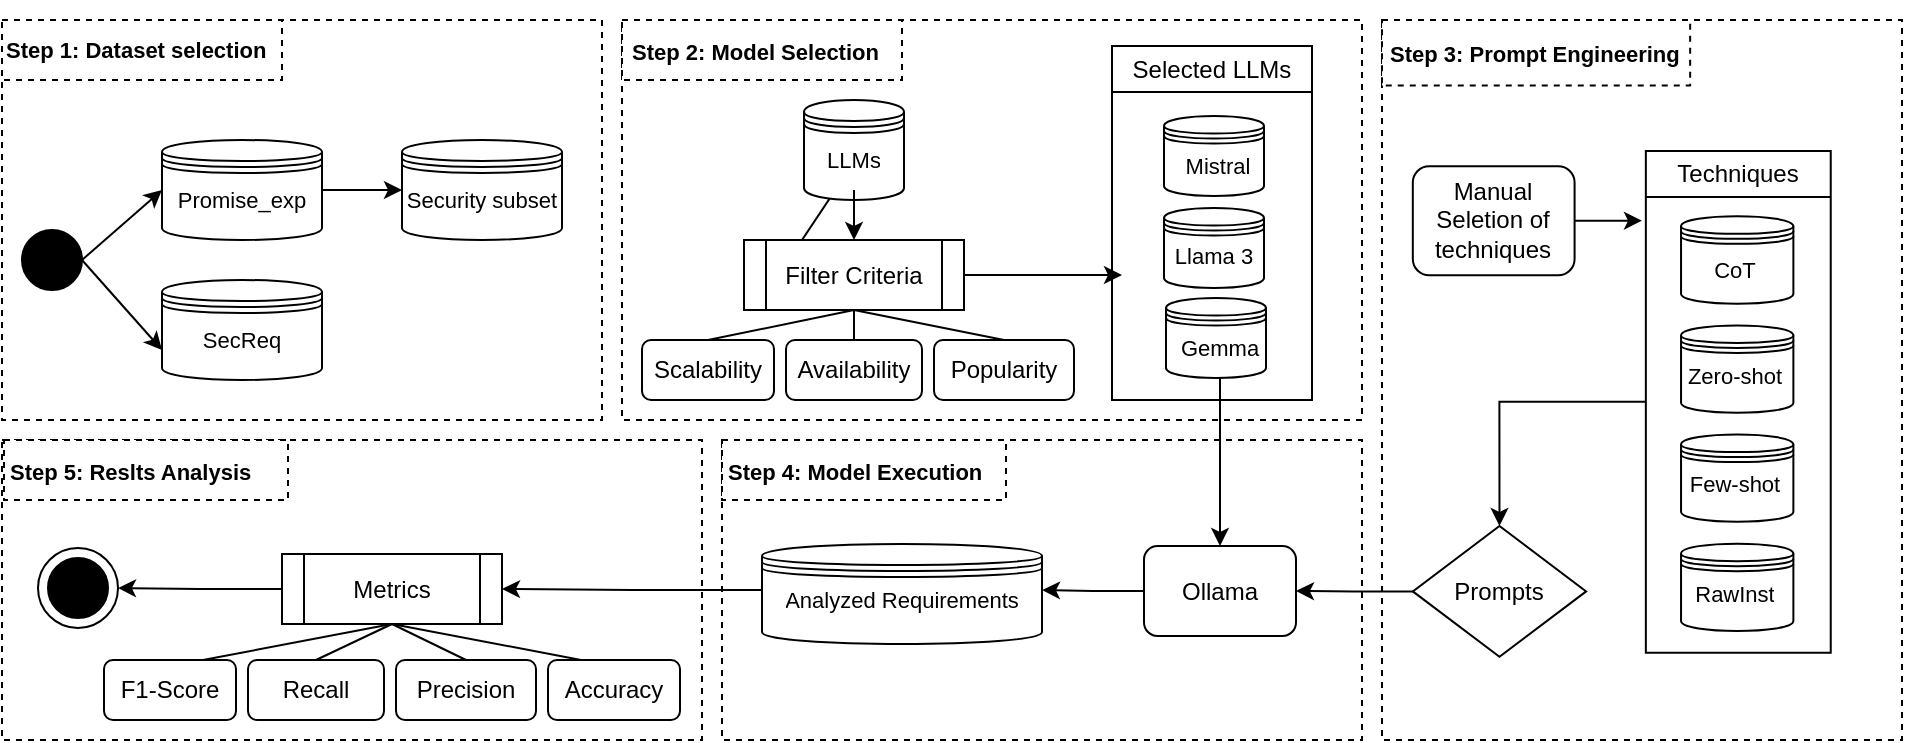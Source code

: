 <mxfile version="24.9.0">
  <diagram name="Página-1" id="BWKmwLroQX6Gjoo0kF_z">
    <mxGraphModel dx="1195" dy="643" grid="1" gridSize="10" guides="1" tooltips="1" connect="1" arrows="1" fold="1" page="0" pageScale="1" pageWidth="827" pageHeight="1169" math="0" shadow="0">
      <root>
        <mxCell id="0" />
        <mxCell id="1" parent="0" />
        <mxCell id="saF7w043Sqg9dMnj_X5P-2" value="" style="rounded=0;whiteSpace=wrap;html=1;dashed=1;" vertex="1" parent="1">
          <mxGeometry x="10" y="70" width="300" height="200" as="geometry" />
        </mxCell>
        <mxCell id="saF7w043Sqg9dMnj_X5P-6" value="" style="rounded=0;whiteSpace=wrap;html=1;dashed=1;" vertex="1" parent="1">
          <mxGeometry x="10" y="70" width="140" height="30" as="geometry" />
        </mxCell>
        <mxCell id="saF7w043Sqg9dMnj_X5P-8" value="&lt;h1 style=&quot;margin-top: 0px;&quot;&gt;&lt;font style=&quot;font-size: 11px;&quot;&gt;Step 1: Dataset selection&lt;/font&gt;&lt;/h1&gt;" style="text;html=1;whiteSpace=wrap;overflow=hidden;rounded=0;" vertex="1" parent="1">
          <mxGeometry x="10" y="60" width="140" height="40" as="geometry" />
        </mxCell>
        <mxCell id="saF7w043Sqg9dMnj_X5P-9" value="" style="ellipse;whiteSpace=wrap;html=1;aspect=fixed;fillColor=#000000;" vertex="1" parent="1">
          <mxGeometry x="20" y="175" width="30" height="30" as="geometry" />
        </mxCell>
        <mxCell id="saF7w043Sqg9dMnj_X5P-12" value="" style="shape=datastore;whiteSpace=wrap;html=1;" vertex="1" parent="1">
          <mxGeometry x="90" y="200" width="80" height="50" as="geometry" />
        </mxCell>
        <mxCell id="saF7w043Sqg9dMnj_X5P-15" value="" style="endArrow=classic;html=1;rounded=0;entryX=0;entryY=0.5;entryDx=0;entryDy=0;exitX=1;exitY=0.5;exitDx=0;exitDy=0;" edge="1" parent="1" source="saF7w043Sqg9dMnj_X5P-9" target="saF7w043Sqg9dMnj_X5P-11">
          <mxGeometry width="50" height="50" relative="1" as="geometry">
            <mxPoint x="60" y="170" as="sourcePoint" />
            <mxPoint x="110" y="120" as="targetPoint" />
          </mxGeometry>
        </mxCell>
        <mxCell id="saF7w043Sqg9dMnj_X5P-16" value="" style="endArrow=classic;html=1;rounded=0;entryX=0;entryY=0.7;entryDx=0;entryDy=0;exitX=1;exitY=0.5;exitDx=0;exitDy=0;" edge="1" parent="1" source="saF7w043Sqg9dMnj_X5P-9" target="saF7w043Sqg9dMnj_X5P-12">
          <mxGeometry width="50" height="50" relative="1" as="geometry">
            <mxPoint x="70" y="180" as="sourcePoint" />
            <mxPoint x="110" y="160" as="targetPoint" />
          </mxGeometry>
        </mxCell>
        <mxCell id="saF7w043Sqg9dMnj_X5P-18" value="&lt;h1 style=&quot;margin-top: 0px;&quot;&gt;&lt;font style=&quot;font-size: 11px; font-weight: normal;&quot;&gt;SecReq&lt;/font&gt;&lt;/h1&gt;" style="text;html=1;whiteSpace=wrap;overflow=hidden;rounded=0;align=center;" vertex="1" parent="1">
          <mxGeometry x="90" y="205" width="80" height="40" as="geometry" />
        </mxCell>
        <mxCell id="saF7w043Sqg9dMnj_X5P-32" value="" style="group" vertex="1" connectable="0" parent="1">
          <mxGeometry x="90" y="130" width="80" height="50" as="geometry" />
        </mxCell>
        <mxCell id="saF7w043Sqg9dMnj_X5P-11" value="" style="shape=datastore;whiteSpace=wrap;html=1;" vertex="1" parent="saF7w043Sqg9dMnj_X5P-32">
          <mxGeometry width="80" height="50" as="geometry" />
        </mxCell>
        <mxCell id="saF7w043Sqg9dMnj_X5P-17" value="&lt;h1 style=&quot;margin-top: 0px;&quot;&gt;&lt;font style=&quot;font-size: 11px; font-weight: normal;&quot;&gt;Promise_exp&lt;/font&gt;&lt;/h1&gt;" style="text;html=1;whiteSpace=wrap;overflow=hidden;rounded=0;align=center;" vertex="1" parent="saF7w043Sqg9dMnj_X5P-32">
          <mxGeometry y="5" width="80" height="40" as="geometry" />
        </mxCell>
        <mxCell id="saF7w043Sqg9dMnj_X5P-39" value="" style="rounded=0;whiteSpace=wrap;html=1;dashed=1;" vertex="1" parent="1">
          <mxGeometry x="320" y="70" width="370" height="200" as="geometry" />
        </mxCell>
        <mxCell id="saF7w043Sqg9dMnj_X5P-40" value="" style="rounded=0;whiteSpace=wrap;html=1;dashed=1;" vertex="1" parent="1">
          <mxGeometry x="320" y="70" width="140" height="30" as="geometry" />
        </mxCell>
        <mxCell id="saF7w043Sqg9dMnj_X5P-41" value="&lt;h1 style=&quot;margin-top: 0px;&quot;&gt;&lt;font style=&quot;font-size: 11px;&quot;&gt;Step 2: Model Selection&lt;/font&gt;&lt;/h1&gt;" style="text;html=1;whiteSpace=wrap;overflow=hidden;rounded=0;" vertex="1" parent="1">
          <mxGeometry x="323" y="61" width="140" height="40" as="geometry" />
        </mxCell>
        <mxCell id="saF7w043Sqg9dMnj_X5P-44" value="" style="endArrow=classic;html=1;rounded=0;entryX=0;entryY=0.5;entryDx=0;entryDy=0;exitX=1;exitY=0.5;exitDx=0;exitDy=0;" edge="1" parent="1" target="saF7w043Sqg9dMnj_X5P-51">
          <mxGeometry width="50" height="50" relative="1" as="geometry">
            <mxPoint x="400" y="195" as="sourcePoint" />
            <mxPoint x="450" y="120" as="targetPoint" />
          </mxGeometry>
        </mxCell>
        <mxCell id="saF7w043Sqg9dMnj_X5P-53" style="edgeStyle=orthogonalEdgeStyle;rounded=0;orthogonalLoop=1;jettySize=auto;html=1;exitX=1;exitY=0.5;exitDx=0;exitDy=0;" edge="1" parent="1" target="saF7w043Sqg9dMnj_X5P-48">
          <mxGeometry relative="1" as="geometry">
            <mxPoint x="520" y="160" as="sourcePoint" />
          </mxGeometry>
        </mxCell>
        <mxCell id="saF7w043Sqg9dMnj_X5P-57" value="" style="group" vertex="1" connectable="0" parent="1">
          <mxGeometry x="210" y="130" width="80" height="50" as="geometry" />
        </mxCell>
        <mxCell id="saF7w043Sqg9dMnj_X5P-31" value="" style="shape=datastore;whiteSpace=wrap;html=1;" vertex="1" parent="saF7w043Sqg9dMnj_X5P-57">
          <mxGeometry width="80" height="50" as="geometry" />
        </mxCell>
        <mxCell id="saF7w043Sqg9dMnj_X5P-35" value="&lt;h1 style=&quot;margin-top: 0px;&quot;&gt;&lt;span style=&quot;font-size: 11px; font-weight: 400;&quot;&gt;Security subset&lt;/span&gt;&lt;/h1&gt;" style="text;html=1;whiteSpace=wrap;overflow=hidden;rounded=0;align=center;" vertex="1" parent="saF7w043Sqg9dMnj_X5P-57">
          <mxGeometry y="5" width="80" height="40" as="geometry" />
        </mxCell>
        <mxCell id="saF7w043Sqg9dMnj_X5P-58" value="" style="edgeStyle=orthogonalEdgeStyle;rounded=0;orthogonalLoop=1;jettySize=auto;html=1;" edge="1" parent="1" source="saF7w043Sqg9dMnj_X5P-17" target="saF7w043Sqg9dMnj_X5P-35">
          <mxGeometry relative="1" as="geometry" />
        </mxCell>
        <mxCell id="saF7w043Sqg9dMnj_X5P-186" style="edgeStyle=orthogonalEdgeStyle;rounded=0;orthogonalLoop=1;jettySize=auto;html=1;" edge="1" parent="1" source="saF7w043Sqg9dMnj_X5P-62">
          <mxGeometry relative="1" as="geometry">
            <mxPoint x="570" y="197.5" as="targetPoint" />
          </mxGeometry>
        </mxCell>
        <mxCell id="saF7w043Sqg9dMnj_X5P-62" value="Filter Criteria" style="shape=process;whiteSpace=wrap;html=1;backgroundOutline=1;" vertex="1" parent="1">
          <mxGeometry x="381" y="180" width="110" height="35" as="geometry" />
        </mxCell>
        <mxCell id="saF7w043Sqg9dMnj_X5P-66" value="" style="group" vertex="1" connectable="0" parent="1">
          <mxGeometry x="330" y="230" width="216" height="30" as="geometry" />
        </mxCell>
        <mxCell id="saF7w043Sqg9dMnj_X5P-63" value="Scalability" style="rounded=1;whiteSpace=wrap;html=1;" vertex="1" parent="saF7w043Sqg9dMnj_X5P-66">
          <mxGeometry width="66" height="30" as="geometry" />
        </mxCell>
        <mxCell id="saF7w043Sqg9dMnj_X5P-64" value="Availability" style="rounded=1;whiteSpace=wrap;html=1;" vertex="1" parent="saF7w043Sqg9dMnj_X5P-66">
          <mxGeometry x="72" width="68" height="30" as="geometry" />
        </mxCell>
        <mxCell id="saF7w043Sqg9dMnj_X5P-65" value="Popularity" style="rounded=1;whiteSpace=wrap;html=1;" vertex="1" parent="saF7w043Sqg9dMnj_X5P-66">
          <mxGeometry x="146" width="70" height="30" as="geometry" />
        </mxCell>
        <mxCell id="saF7w043Sqg9dMnj_X5P-72" value="" style="endArrow=none;html=1;rounded=0;entryX=0.5;entryY=0;entryDx=0;entryDy=0;exitX=0.5;exitY=1;exitDx=0;exitDy=0;" edge="1" parent="1" source="saF7w043Sqg9dMnj_X5P-62" target="saF7w043Sqg9dMnj_X5P-64">
          <mxGeometry width="50" height="50" relative="1" as="geometry">
            <mxPoint x="360" y="320" as="sourcePoint" />
            <mxPoint x="410" y="270" as="targetPoint" />
          </mxGeometry>
        </mxCell>
        <mxCell id="saF7w043Sqg9dMnj_X5P-73" value="" style="endArrow=none;html=1;rounded=0;exitX=0.5;exitY=0;exitDx=0;exitDy=0;entryX=0.5;entryY=1;entryDx=0;entryDy=0;" edge="1" parent="1" source="saF7w043Sqg9dMnj_X5P-63" target="saF7w043Sqg9dMnj_X5P-62">
          <mxGeometry width="50" height="50" relative="1" as="geometry">
            <mxPoint x="360" y="320" as="sourcePoint" />
            <mxPoint x="460" y="170" as="targetPoint" />
          </mxGeometry>
        </mxCell>
        <mxCell id="saF7w043Sqg9dMnj_X5P-74" value="" style="endArrow=none;html=1;rounded=0;exitX=0.5;exitY=0;exitDx=0;exitDy=0;entryX=0.5;entryY=1;entryDx=0;entryDy=0;" edge="1" parent="1" source="saF7w043Sqg9dMnj_X5P-65" target="saF7w043Sqg9dMnj_X5P-62">
          <mxGeometry width="50" height="50" relative="1" as="geometry">
            <mxPoint x="440" y="230" as="sourcePoint" />
            <mxPoint x="470" y="180" as="targetPoint" />
          </mxGeometry>
        </mxCell>
        <mxCell id="saF7w043Sqg9dMnj_X5P-80" value="" style="group" vertex="1" connectable="0" parent="1">
          <mxGeometry x="411" y="110" width="50" height="50" as="geometry" />
        </mxCell>
        <mxCell id="saF7w043Sqg9dMnj_X5P-81" value="" style="shape=datastore;whiteSpace=wrap;html=1;" vertex="1" parent="saF7w043Sqg9dMnj_X5P-80">
          <mxGeometry width="50" height="50" as="geometry" />
        </mxCell>
        <mxCell id="saF7w043Sqg9dMnj_X5P-82" value="&lt;h1 style=&quot;margin-top: 0px;&quot;&gt;&lt;span style=&quot;font-size: 11px; font-weight: 400;&quot;&gt;LLMs&lt;/span&gt;&lt;/h1&gt;" style="text;html=1;whiteSpace=wrap;overflow=hidden;rounded=0;align=center;" vertex="1" parent="saF7w043Sqg9dMnj_X5P-80">
          <mxGeometry y="5" width="50" height="40" as="geometry" />
        </mxCell>
        <mxCell id="saF7w043Sqg9dMnj_X5P-83" style="edgeStyle=orthogonalEdgeStyle;rounded=0;orthogonalLoop=1;jettySize=auto;html=1;" edge="1" parent="1" source="saF7w043Sqg9dMnj_X5P-82" target="saF7w043Sqg9dMnj_X5P-62">
          <mxGeometry relative="1" as="geometry" />
        </mxCell>
        <mxCell id="saF7w043Sqg9dMnj_X5P-103" value="" style="group" vertex="1" connectable="0" parent="1">
          <mxGeometry x="591" y="118" width="60" height="50" as="geometry" />
        </mxCell>
        <mxCell id="saF7w043Sqg9dMnj_X5P-104" value="" style="shape=datastore;whiteSpace=wrap;html=1;" vertex="1" parent="saF7w043Sqg9dMnj_X5P-103">
          <mxGeometry width="50" height="40" as="geometry" />
        </mxCell>
        <mxCell id="saF7w043Sqg9dMnj_X5P-105" value="&lt;h1 style=&quot;margin-top: 0px;&quot;&gt;&lt;span style=&quot;font-size: 11px; font-weight: 400;&quot;&gt;Mistral&lt;/span&gt;&lt;/h1&gt;" style="text;html=1;whiteSpace=wrap;overflow=hidden;rounded=0;align=center;" vertex="1" parent="saF7w043Sqg9dMnj_X5P-103">
          <mxGeometry x="-3" width="60" height="40" as="geometry" />
        </mxCell>
        <mxCell id="saF7w043Sqg9dMnj_X5P-182" value="" style="group" vertex="1" connectable="0" parent="1">
          <mxGeometry x="586" y="163" width="60" height="41" as="geometry" />
        </mxCell>
        <mxCell id="saF7w043Sqg9dMnj_X5P-110" value="" style="shape=datastore;whiteSpace=wrap;html=1;" vertex="1" parent="saF7w043Sqg9dMnj_X5P-182">
          <mxGeometry x="5" y="1" width="50" height="40" as="geometry" />
        </mxCell>
        <mxCell id="saF7w043Sqg9dMnj_X5P-111" value="&lt;h1 style=&quot;margin-top: 0px;&quot;&gt;&lt;span style=&quot;font-size: 11px; font-weight: 400;&quot;&gt;Llama 3&lt;/span&gt;&lt;/h1&gt;" style="text;html=1;whiteSpace=wrap;overflow=hidden;rounded=0;align=center;" vertex="1" parent="saF7w043Sqg9dMnj_X5P-182">
          <mxGeometry width="60" height="40" as="geometry" />
        </mxCell>
        <mxCell id="saF7w043Sqg9dMnj_X5P-183" value="" style="group" vertex="1" connectable="0" parent="1">
          <mxGeometry x="589" y="209" width="60" height="40" as="geometry" />
        </mxCell>
        <mxCell id="saF7w043Sqg9dMnj_X5P-87" value="" style="shape=datastore;whiteSpace=wrap;html=1;" vertex="1" parent="saF7w043Sqg9dMnj_X5P-183">
          <mxGeometry x="3" width="50" height="40" as="geometry" />
        </mxCell>
        <mxCell id="saF7w043Sqg9dMnj_X5P-88" value="&lt;h1 style=&quot;margin-top: 0px;&quot;&gt;&lt;span style=&quot;font-size: 11px; font-weight: 400;&quot;&gt;Gemma&lt;/span&gt;&lt;/h1&gt;" style="text;html=1;whiteSpace=wrap;overflow=hidden;rounded=0;align=center;" vertex="1" parent="saF7w043Sqg9dMnj_X5P-183">
          <mxGeometry width="60" height="40" as="geometry" />
        </mxCell>
        <mxCell id="saF7w043Sqg9dMnj_X5P-185" value="&lt;span style=&quot;font-weight: normal;&quot;&gt;Selected LLMs&lt;/span&gt;" style="swimlane;whiteSpace=wrap;html=1;" vertex="1" parent="1">
          <mxGeometry x="565" y="83" width="100" height="177" as="geometry">
            <mxRectangle x="565" y="83" width="114" height="26" as="alternateBounds" />
          </mxGeometry>
        </mxCell>
        <mxCell id="saF7w043Sqg9dMnj_X5P-194" value="" style="group" vertex="1" connectable="0" parent="1">
          <mxGeometry x="700" y="70" width="260" height="360" as="geometry" />
        </mxCell>
        <mxCell id="saF7w043Sqg9dMnj_X5P-115" value="" style="rounded=0;whiteSpace=wrap;html=1;dashed=1;" vertex="1" parent="saF7w043Sqg9dMnj_X5P-194">
          <mxGeometry width="260" height="360" as="geometry" />
        </mxCell>
        <mxCell id="saF7w043Sqg9dMnj_X5P-116" value="" style="rounded=0;whiteSpace=wrap;html=1;dashed=1;" vertex="1" parent="saF7w043Sqg9dMnj_X5P-194">
          <mxGeometry width="154.074" height="32.727" as="geometry" />
        </mxCell>
        <mxCell id="saF7w043Sqg9dMnj_X5P-195" style="edgeStyle=orthogonalEdgeStyle;rounded=0;orthogonalLoop=1;jettySize=auto;html=1;exitX=1;exitY=0.5;exitDx=0;exitDy=0;" edge="1" parent="saF7w043Sqg9dMnj_X5P-194" source="saF7w043Sqg9dMnj_X5P-143">
          <mxGeometry relative="1" as="geometry">
            <mxPoint x="130" y="100.364" as="targetPoint" />
          </mxGeometry>
        </mxCell>
        <mxCell id="saF7w043Sqg9dMnj_X5P-143" value="Manual Seletion of techniques" style="rounded=1;whiteSpace=wrap;html=1;" vertex="1" parent="saF7w043Sqg9dMnj_X5P-194">
          <mxGeometry x="15.407" y="73.091" width="80.889" height="54.545" as="geometry" />
        </mxCell>
        <mxCell id="saF7w043Sqg9dMnj_X5P-170" value="Prompts" style="rhombus;whiteSpace=wrap;html=1;strokeColor=#000000;" vertex="1" parent="saF7w043Sqg9dMnj_X5P-194">
          <mxGeometry x="15.41" y="252.977" width="86.667" height="65.455" as="geometry" />
        </mxCell>
        <mxCell id="saF7w043Sqg9dMnj_X5P-191" value="" style="group" vertex="1" connectable="0" parent="saF7w043Sqg9dMnj_X5P-194">
          <mxGeometry x="131.926" y="65.455" width="92.444" height="250.909" as="geometry" />
        </mxCell>
        <mxCell id="saF7w043Sqg9dMnj_X5P-144" value="&lt;span style=&quot;font-weight: normal;&quot;&gt;Techniques&lt;/span&gt;" style="swimlane;whiteSpace=wrap;html=1;swimlaneLine=1;" vertex="1" parent="saF7w043Sqg9dMnj_X5P-191">
          <mxGeometry width="92.444" height="250.909" as="geometry">
            <mxRectangle x="590" y="120" width="120" height="30" as="alternateBounds" />
          </mxGeometry>
        </mxCell>
        <mxCell id="saF7w043Sqg9dMnj_X5P-161" value="" style="group" vertex="1" connectable="0" parent="saF7w043Sqg9dMnj_X5P-144">
          <mxGeometry x="17.593" y="32.727" width="67.407" height="54.545" as="geometry" />
        </mxCell>
        <mxCell id="saF7w043Sqg9dMnj_X5P-162" value="" style="shape=datastore;whiteSpace=wrap;html=1;" vertex="1" parent="saF7w043Sqg9dMnj_X5P-161">
          <mxGeometry width="56.173" height="43.636" as="geometry" />
        </mxCell>
        <mxCell id="saF7w043Sqg9dMnj_X5P-163" value="&lt;h1 style=&quot;margin-top: 0px;&quot;&gt;&lt;span style=&quot;font-size: 11px; font-weight: 400;&quot;&gt;CoT&lt;/span&gt;&lt;/h1&gt;" style="text;html=1;whiteSpace=wrap;overflow=hidden;rounded=0;align=center;" vertex="1" parent="saF7w043Sqg9dMnj_X5P-161">
          <mxGeometry x="-3.37" y="2" width="61.148" height="43.636" as="geometry" />
        </mxCell>
        <mxCell id="saF7w043Sqg9dMnj_X5P-164" value="" style="group" vertex="1" connectable="0" parent="saF7w043Sqg9dMnj_X5P-144">
          <mxGeometry x="17.593" y="141.818" width="67.407" height="54.545" as="geometry" />
        </mxCell>
        <mxCell id="saF7w043Sqg9dMnj_X5P-165" value="" style="shape=datastore;whiteSpace=wrap;html=1;" vertex="1" parent="saF7w043Sqg9dMnj_X5P-164">
          <mxGeometry width="56.173" height="43.636" as="geometry" />
        </mxCell>
        <mxCell id="saF7w043Sqg9dMnj_X5P-166" value="&lt;h1 style=&quot;margin-top: 0px;&quot;&gt;&lt;span style=&quot;font-size: 11px; font-weight: 400;&quot;&gt;Few-shot&lt;/span&gt;&lt;/h1&gt;" style="text;html=1;whiteSpace=wrap;overflow=hidden;rounded=0;align=center;" vertex="1" parent="saF7w043Sqg9dMnj_X5P-164">
          <mxGeometry x="-3.37" width="61.148" height="43.636" as="geometry" />
        </mxCell>
        <mxCell id="saF7w043Sqg9dMnj_X5P-155" value="" style="group" vertex="1" connectable="0" parent="saF7w043Sqg9dMnj_X5P-191">
          <mxGeometry x="17.593" y="87.273" width="67.407" height="54.545" as="geometry" />
        </mxCell>
        <mxCell id="saF7w043Sqg9dMnj_X5P-156" value="" style="shape=datastore;whiteSpace=wrap;html=1;" vertex="1" parent="saF7w043Sqg9dMnj_X5P-155">
          <mxGeometry width="56.173" height="43.636" as="geometry" />
        </mxCell>
        <mxCell id="saF7w043Sqg9dMnj_X5P-157" value="&lt;h1 style=&quot;margin-top: 0px;&quot;&gt;&lt;span style=&quot;font-size: 11px; font-weight: 400;&quot;&gt;Zero-shot&lt;/span&gt;&lt;/h1&gt;" style="text;html=1;whiteSpace=wrap;overflow=hidden;rounded=0;align=center;" vertex="1" parent="saF7w043Sqg9dMnj_X5P-155">
          <mxGeometry x="-3.37" width="61.148" height="43.636" as="geometry" />
        </mxCell>
        <mxCell id="saF7w043Sqg9dMnj_X5P-167" value="" style="group" vertex="1" connectable="0" parent="saF7w043Sqg9dMnj_X5P-191">
          <mxGeometry x="17.593" y="196.364" width="67.407" height="54.545" as="geometry" />
        </mxCell>
        <mxCell id="saF7w043Sqg9dMnj_X5P-168" value="" style="shape=datastore;whiteSpace=wrap;html=1;" vertex="1" parent="saF7w043Sqg9dMnj_X5P-167">
          <mxGeometry width="56.173" height="43.636" as="geometry" />
        </mxCell>
        <mxCell id="saF7w043Sqg9dMnj_X5P-169" value="&lt;h1 style=&quot;margin-top: 0px;&quot;&gt;&lt;span style=&quot;font-size: 11px; font-weight: 400;&quot;&gt;RawInst&lt;/span&gt;&lt;/h1&gt;" style="text;html=1;whiteSpace=wrap;overflow=hidden;rounded=0;align=center;" vertex="1" parent="saF7w043Sqg9dMnj_X5P-167">
          <mxGeometry x="-3.37" width="61.148" height="43.636" as="geometry" />
        </mxCell>
        <mxCell id="saF7w043Sqg9dMnj_X5P-117" value="&lt;h1 style=&quot;margin-top: 0px;&quot;&gt;&lt;font style=&quot;font-size: 11px;&quot;&gt;Step 3: Prompt Engineering&lt;/font&gt;&lt;/h1&gt;" style="text;html=1;whiteSpace=wrap;overflow=hidden;rounded=0;" vertex="1" parent="saF7w043Sqg9dMnj_X5P-194">
          <mxGeometry x="2" y="-7.571" width="160" height="43.634" as="geometry" />
        </mxCell>
        <mxCell id="saF7w043Sqg9dMnj_X5P-239" style="edgeStyle=orthogonalEdgeStyle;rounded=0;orthogonalLoop=1;jettySize=auto;html=1;exitX=0;exitY=0.5;exitDx=0;exitDy=0;entryX=0.5;entryY=0;entryDx=0;entryDy=0;" edge="1" parent="saF7w043Sqg9dMnj_X5P-194" source="saF7w043Sqg9dMnj_X5P-144" target="saF7w043Sqg9dMnj_X5P-170">
          <mxGeometry relative="1" as="geometry" />
        </mxCell>
        <mxCell id="saF7w043Sqg9dMnj_X5P-224" value="" style="rounded=0;whiteSpace=wrap;html=1;dashed=1;" vertex="1" parent="1">
          <mxGeometry x="370" y="280" width="320" height="150" as="geometry" />
        </mxCell>
        <mxCell id="saF7w043Sqg9dMnj_X5P-244" style="edgeStyle=orthogonalEdgeStyle;rounded=0;orthogonalLoop=1;jettySize=auto;html=1;entryX=1;entryY=0.5;entryDx=0;entryDy=0;" edge="1" parent="1" source="saF7w043Sqg9dMnj_X5P-226" target="saF7w043Sqg9dMnj_X5P-242">
          <mxGeometry relative="1" as="geometry" />
        </mxCell>
        <mxCell id="saF7w043Sqg9dMnj_X5P-226" value="Ollama" style="rounded=1;whiteSpace=wrap;html=1;" vertex="1" parent="1">
          <mxGeometry x="581" y="333" width="76" height="45" as="geometry" />
        </mxCell>
        <mxCell id="saF7w043Sqg9dMnj_X5P-228" style="edgeStyle=orthogonalEdgeStyle;rounded=0;orthogonalLoop=1;jettySize=auto;html=1;entryX=1;entryY=0.5;entryDx=0;entryDy=0;" edge="1" parent="1" source="saF7w043Sqg9dMnj_X5P-170" target="saF7w043Sqg9dMnj_X5P-226">
          <mxGeometry relative="1" as="geometry" />
        </mxCell>
        <mxCell id="saF7w043Sqg9dMnj_X5P-229" style="edgeStyle=orthogonalEdgeStyle;rounded=0;orthogonalLoop=1;jettySize=auto;html=1;entryX=0.5;entryY=0;entryDx=0;entryDy=0;" edge="1" parent="1" source="saF7w043Sqg9dMnj_X5P-88" target="saF7w043Sqg9dMnj_X5P-226">
          <mxGeometry relative="1" as="geometry" />
        </mxCell>
        <mxCell id="saF7w043Sqg9dMnj_X5P-234" value="" style="rounded=0;whiteSpace=wrap;html=1;dashed=1;" vertex="1" parent="1">
          <mxGeometry x="370" y="280" width="142" height="30" as="geometry" />
        </mxCell>
        <mxCell id="saF7w043Sqg9dMnj_X5P-235" value="&lt;h1 style=&quot;margin-top: 0px;&quot;&gt;&lt;font style=&quot;font-size: 11px;&quot;&gt;Step 4: Model Execution&lt;/font&gt;&lt;/h1&gt;" style="text;html=1;whiteSpace=wrap;overflow=hidden;rounded=0;" vertex="1" parent="1">
          <mxGeometry x="371" y="271" width="140" height="40" as="geometry" />
        </mxCell>
        <mxCell id="saF7w043Sqg9dMnj_X5P-240" value="" style="group" vertex="1" connectable="0" parent="1">
          <mxGeometry x="390" y="319" width="140" height="50" as="geometry" />
        </mxCell>
        <mxCell id="saF7w043Sqg9dMnj_X5P-266" value="" style="group" vertex="1" connectable="0" parent="saF7w043Sqg9dMnj_X5P-240">
          <mxGeometry y="13" width="140" height="50" as="geometry" />
        </mxCell>
        <mxCell id="saF7w043Sqg9dMnj_X5P-241" value="" style="shape=datastore;whiteSpace=wrap;html=1;" vertex="1" parent="saF7w043Sqg9dMnj_X5P-266">
          <mxGeometry width="140" height="50" as="geometry" />
        </mxCell>
        <mxCell id="saF7w043Sqg9dMnj_X5P-242" value="&lt;h1 style=&quot;margin-top: 0px;&quot;&gt;&lt;span style=&quot;font-size: 11px; font-weight: 400;&quot;&gt;Analyzed Requirements&lt;/span&gt;&lt;/h1&gt;" style="text;html=1;whiteSpace=wrap;overflow=hidden;rounded=0;align=center;" vertex="1" parent="saF7w043Sqg9dMnj_X5P-266">
          <mxGeometry y="3" width="140" height="40" as="geometry" />
        </mxCell>
        <mxCell id="saF7w043Sqg9dMnj_X5P-245" value="" style="rounded=0;whiteSpace=wrap;html=1;dashed=1;" vertex="1" parent="1">
          <mxGeometry x="10" y="280" width="350" height="150" as="geometry" />
        </mxCell>
        <mxCell id="saF7w043Sqg9dMnj_X5P-248" value="" style="rounded=0;whiteSpace=wrap;html=1;dashed=1;" vertex="1" parent="1">
          <mxGeometry x="11" y="280" width="142" height="30" as="geometry" />
        </mxCell>
        <mxCell id="saF7w043Sqg9dMnj_X5P-252" value="&lt;h1 style=&quot;margin-top: 0px;&quot;&gt;&lt;font style=&quot;font-size: 11px;&quot;&gt;Step 5: Reslts Analysis&lt;/font&gt;&lt;/h1&gt;" style="text;html=1;whiteSpace=wrap;overflow=hidden;rounded=0;" vertex="1" parent="1">
          <mxGeometry x="12" y="271" width="140" height="40" as="geometry" />
        </mxCell>
        <mxCell id="saF7w043Sqg9dMnj_X5P-272" style="edgeStyle=orthogonalEdgeStyle;rounded=0;orthogonalLoop=1;jettySize=auto;html=1;entryX=1;entryY=0.5;entryDx=0;entryDy=0;" edge="1" parent="1" source="saF7w043Sqg9dMnj_X5P-253" target="saF7w043Sqg9dMnj_X5P-270">
          <mxGeometry relative="1" as="geometry" />
        </mxCell>
        <mxCell id="saF7w043Sqg9dMnj_X5P-253" value="Metrics" style="shape=process;whiteSpace=wrap;html=1;backgroundOutline=1;" vertex="1" parent="1">
          <mxGeometry x="150" y="337" width="110" height="35" as="geometry" />
        </mxCell>
        <mxCell id="saF7w043Sqg9dMnj_X5P-261" value="" style="endArrow=none;html=1;rounded=0;entryX=0.5;entryY=1;entryDx=0;entryDy=0;exitX=0.5;exitY=0;exitDx=0;exitDy=0;" edge="1" parent="1" source="saF7w043Sqg9dMnj_X5P-256" target="saF7w043Sqg9dMnj_X5P-253">
          <mxGeometry width="50" height="50" relative="1" as="geometry">
            <mxPoint x="165" y="372" as="sourcePoint" />
            <mxPoint x="215" y="322" as="targetPoint" />
          </mxGeometry>
        </mxCell>
        <mxCell id="saF7w043Sqg9dMnj_X5P-263" value="" style="endArrow=none;html=1;rounded=0;entryX=0.5;entryY=1;entryDx=0;entryDy=0;exitX=0.5;exitY=0;exitDx=0;exitDy=0;" edge="1" parent="1" source="saF7w043Sqg9dMnj_X5P-257" target="saF7w043Sqg9dMnj_X5P-253">
          <mxGeometry width="50" height="50" relative="1" as="geometry">
            <mxPoint x="175" y="382" as="sourcePoint" />
            <mxPoint x="215" y="365" as="targetPoint" />
          </mxGeometry>
        </mxCell>
        <mxCell id="saF7w043Sqg9dMnj_X5P-264" value="" style="endArrow=none;html=1;rounded=0;entryX=0.5;entryY=1;entryDx=0;entryDy=0;exitX=0.25;exitY=0;exitDx=0;exitDy=0;" edge="1" parent="1" source="saF7w043Sqg9dMnj_X5P-259" target="saF7w043Sqg9dMnj_X5P-253">
          <mxGeometry width="50" height="50" relative="1" as="geometry">
            <mxPoint x="185" y="392" as="sourcePoint" />
            <mxPoint x="225" y="375" as="targetPoint" />
          </mxGeometry>
        </mxCell>
        <mxCell id="saF7w043Sqg9dMnj_X5P-265" value="" style="endArrow=none;html=1;rounded=0;entryX=0.5;entryY=1;entryDx=0;entryDy=0;exitX=0.75;exitY=0;exitDx=0;exitDy=0;" edge="1" parent="1" source="saF7w043Sqg9dMnj_X5P-255" target="saF7w043Sqg9dMnj_X5P-253">
          <mxGeometry width="50" height="50" relative="1" as="geometry">
            <mxPoint x="195" y="402" as="sourcePoint" />
            <mxPoint x="235" y="385" as="targetPoint" />
          </mxGeometry>
        </mxCell>
        <mxCell id="saF7w043Sqg9dMnj_X5P-267" value="" style="group" vertex="1" connectable="0" parent="1">
          <mxGeometry x="61" y="390" width="288" height="30" as="geometry" />
        </mxCell>
        <mxCell id="saF7w043Sqg9dMnj_X5P-254" value="" style="group" vertex="1" connectable="0" parent="saF7w043Sqg9dMnj_X5P-267">
          <mxGeometry width="216" height="30" as="geometry" />
        </mxCell>
        <mxCell id="saF7w043Sqg9dMnj_X5P-255" value="F1-Score" style="rounded=1;whiteSpace=wrap;html=1;" vertex="1" parent="saF7w043Sqg9dMnj_X5P-254">
          <mxGeometry width="66" height="30" as="geometry" />
        </mxCell>
        <mxCell id="saF7w043Sqg9dMnj_X5P-256" value="Recall" style="rounded=1;whiteSpace=wrap;html=1;" vertex="1" parent="saF7w043Sqg9dMnj_X5P-254">
          <mxGeometry x="72" width="68" height="30" as="geometry" />
        </mxCell>
        <mxCell id="saF7w043Sqg9dMnj_X5P-257" value="Precision" style="rounded=1;whiteSpace=wrap;html=1;" vertex="1" parent="saF7w043Sqg9dMnj_X5P-254">
          <mxGeometry x="146" width="70" height="30" as="geometry" />
        </mxCell>
        <mxCell id="saF7w043Sqg9dMnj_X5P-259" value="Accuracy" style="rounded=1;whiteSpace=wrap;html=1;" vertex="1" parent="saF7w043Sqg9dMnj_X5P-267">
          <mxGeometry x="222" width="66" height="30" as="geometry" />
        </mxCell>
        <mxCell id="saF7w043Sqg9dMnj_X5P-268" style="edgeStyle=orthogonalEdgeStyle;rounded=0;orthogonalLoop=1;jettySize=auto;html=1;" edge="1" parent="1" source="saF7w043Sqg9dMnj_X5P-242" target="saF7w043Sqg9dMnj_X5P-253">
          <mxGeometry relative="1" as="geometry" />
        </mxCell>
        <mxCell id="saF7w043Sqg9dMnj_X5P-271" value="" style="group" vertex="1" connectable="0" parent="1">
          <mxGeometry x="28" y="334" width="40" height="40" as="geometry" />
        </mxCell>
        <mxCell id="saF7w043Sqg9dMnj_X5P-269" value="" style="ellipse;whiteSpace=wrap;html=1;aspect=fixed;fillColor=#000000;" vertex="1" parent="saF7w043Sqg9dMnj_X5P-271">
          <mxGeometry x="5" y="5" width="30" height="30" as="geometry" />
        </mxCell>
        <mxCell id="saF7w043Sqg9dMnj_X5P-270" value="" style="ellipse;whiteSpace=wrap;html=1;aspect=fixed;fillColor=none;" vertex="1" parent="saF7w043Sqg9dMnj_X5P-271">
          <mxGeometry width="40" height="40" as="geometry" />
        </mxCell>
      </root>
    </mxGraphModel>
  </diagram>
</mxfile>
